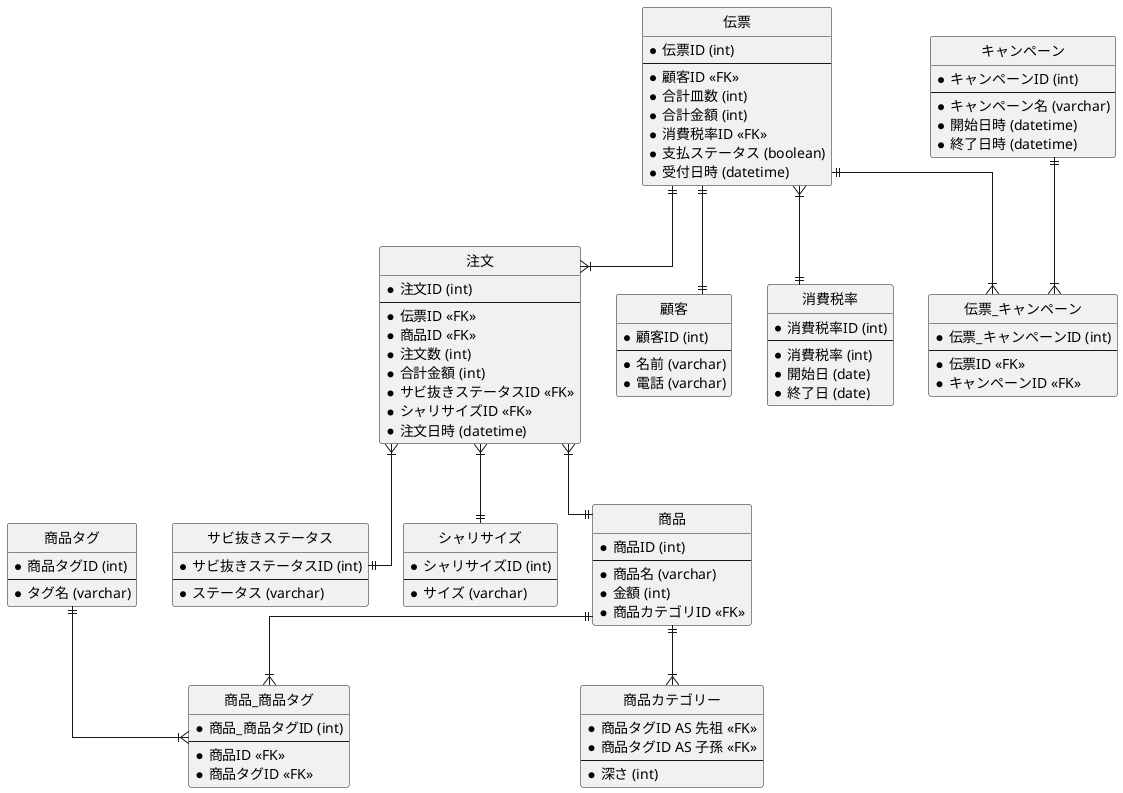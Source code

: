 @startuml refactor-pair-review-2

' hide the spot
hide circle
' avoid problems with angled crows feet
skinparam linetype ortho

entity 注文 {
  *注文ID (int)
  --
  *伝票ID <<FK>>
  *商品ID <<FK>>
  *注文数 (int)
  *合計金額 (int)
  *サビ抜きステータスID <<FK>>
  *シャリサイズID <<FK>>
  *注文日時 (datetime)
}

entity サビ抜きステータス {
  *サビ抜きステータスID (int)
  --
  *ステータス (varchar)
}


entity シャリサイズ {
  *シャリサイズID (int)
  --
  *サイズ (varchar)
}

entity 顧客 {
  *顧客ID (int)
  --
  *名前 (varchar)
  *電話 (varchar)
}

entity 商品 {
  *商品ID (int)
  --
  *商品名 (varchar)
  *金額 (int)
  *商品カテゴリID <<FK>>
}

entity 商品_商品タグ {
  *商品_商品タグID (int)
  --
  *商品ID <<FK>>
  *商品タグID <<FK>>
}

entity 商品タグ {
  *商品タグID (int)
  --
  *タグ名 (varchar)
}

entity 商品カテゴリー {
  *商品タグID AS 先祖 <<FK>> 
  *商品タグID AS 子孫 <<FK>> 
  --
  *深さ (int)
}


entity 伝票 {
  *伝票ID (int)
  --
  *顧客ID <<FK>>
  *合計皿数 (int)
  *合計金額 (int)
  *消費税率ID <<FK>>
  *支払ステータス (boolean)
  *受付日時 (datetime)
}

entity 消費税率 {
  *消費税率ID (int)
  --
  *消費税率 (int)
  *開始日 (date)
  *終了日 (date)
}

entity キャンペーン {
  *キャンペーンID (int)
  --
  *キャンペーン名 (varchar)
  *開始日時 (datetime)
  *終了日時 (datetime)
}

entity 伝票_キャンペーン {
  *伝票_キャンペーンID (int)
  --
  *伝票ID <<FK>>
  *キャンペーンID <<FK>>
}


商品タグ ||--|{ 商品_商品タグ
商品 ||--|{ 商品_商品タグ
商品 ||--|{ 商品カテゴリー
注文 }|--|| 商品
注文 }|--|| サビ抜きステータス
注文 }|--|| シャリサイズ
伝票 ||--|| 顧客
伝票 ||--|{ 注文
伝票 }|--|| 消費税率
伝票 ||--|{ 伝票_キャンペーン
キャンペーン ||--|{ 伝票_キャンペーン

@enduml
